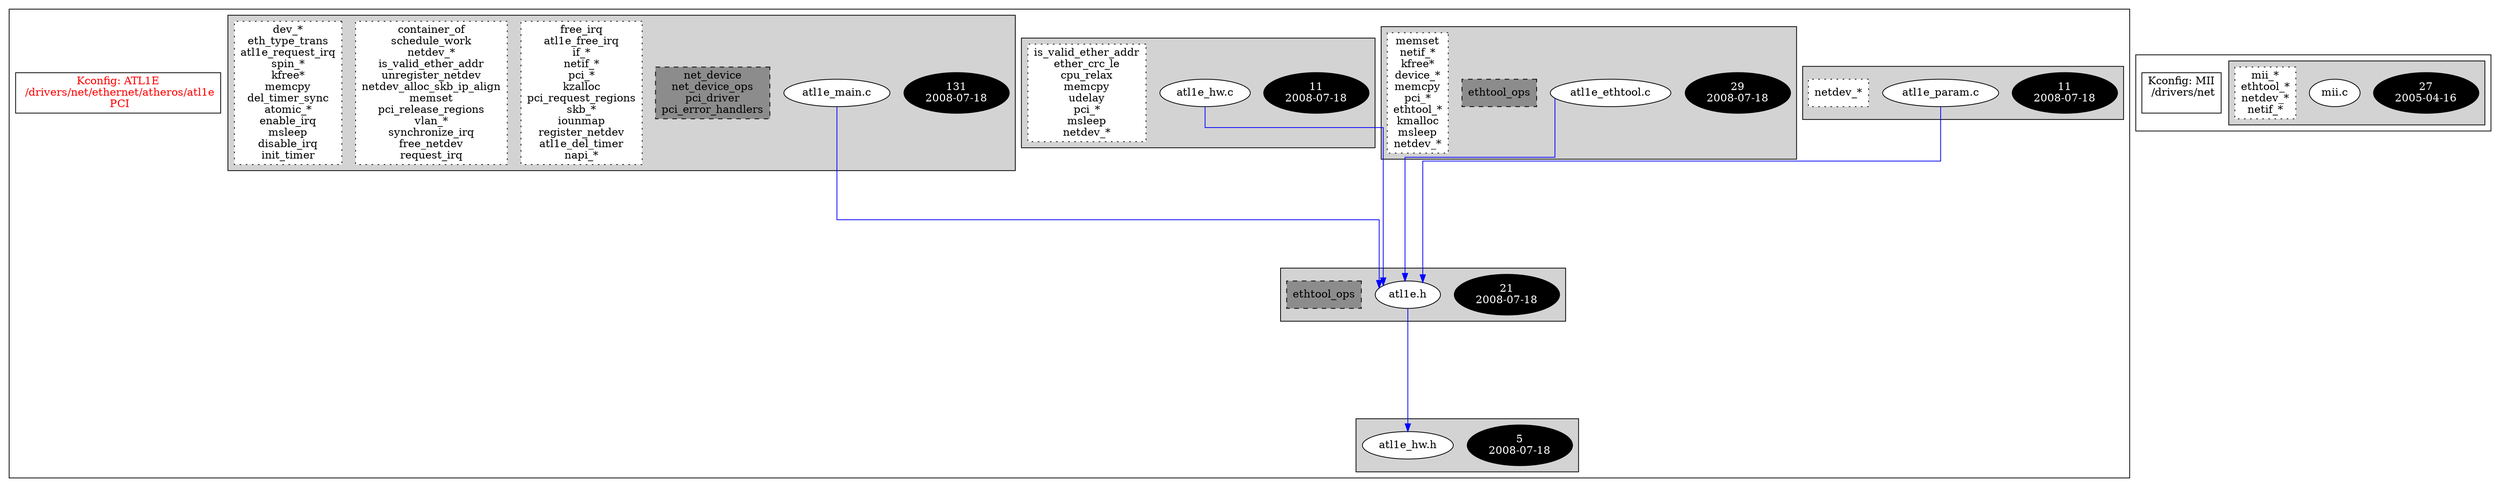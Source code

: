 digraph Driver {
	ranksep=2;
	splines=ortho;
	//Symbol: ATL1E
	subgraph "cluster_ATL1E"{
		subgraph "cluster_atl1e_param.c" {
			style=filled
			"commit_atl1e_param.c" [style=filled, fillcolor=black, fontcolor=white, label="11\n2008-07-18"];
			"atl1e_param.c" [style=filled, fillcolor=white, fontcolor=black, label="atl1e_param.c\n"];
			"funccall0-atl1e_param.c" [style="filled,dotted" shape=box, fillcolor=white, fontcolor=black, label="netdev_*\n"];
		}
		subgraph "cluster_atl1e_ethtool.c" {
			style=filled
			"commit_atl1e_ethtool.c" [style=filled, fillcolor=black, fontcolor=white, label="29\n2008-07-18"];
			"atl1e_ethtool.c" [style=filled, fillcolor=white, fontcolor=black, label="atl1e_ethtool.c\n"];
			"structs-atl1e_ethtool.c" [style="filled,dashed" shape=box, fillcolor=grey55, fontcolor=black, label="ethtool_ops\n"];
			"funccall0-atl1e_ethtool.c" [style="filled,dotted" shape=box, fillcolor=white, fontcolor=black, label="memset\nnetif_*\nkfree*\ndevice_*\nmemcpy\npci_*\nethtool_*\nkmalloc\nmsleep\nnetdev_*\n"];
		}
		subgraph "cluster_atl1e_hw.h" {
			style=filled
			"commit_atl1e_hw.h" [style=filled, fillcolor=black, fontcolor=white, label="5\n2008-07-18"];
			"atl1e_hw.h" [style=filled, fillcolor=white, fontcolor=black, label="atl1e_hw.h\n"];
		}
		subgraph "cluster_atl1e_hw.c" {
			style=filled
			"commit_atl1e_hw.c" [style=filled, fillcolor=black, fontcolor=white, label="11\n2008-07-18"];
			"atl1e_hw.c" [style=filled, fillcolor=white, fontcolor=black, label="atl1e_hw.c\n"];
			"funccall0-atl1e_hw.c" [style="filled,dotted" shape=box, fillcolor=white, fontcolor=black, label="is_valid_ether_addr\nether_crc_le\ncpu_relax\nmemcpy\nudelay\npci_*\nmsleep\nnetdev_*\n"];
		}
		subgraph "cluster_atl1e_main.c" {
			style=filled
			"commit_atl1e_main.c" [style=filled, fillcolor=black, fontcolor=white, label="131\n2008-07-18"];
			"atl1e_main.c" [style=filled, fillcolor=white, fontcolor=black, label="atl1e_main.c\n"];
			"structs-atl1e_main.c" [style="filled,dashed" shape=box, fillcolor=grey55, fontcolor=black, label="net_device\nnet_device_ops\npci_driver\npci_error_handlers\n"];
			"funccall3-atl1e_main.c" [style="filled,dotted" shape=box, fillcolor=white, fontcolor=black, label="free_irq\natl1e_free_irq\nif_*\nnetif_*\npci_*\nkzalloc\npci_request_regions\nskb_*\niounmap\nregister_netdev\natl1e_del_timer\nnapi_*\n"];
			"funccall2-atl1e_main.c" [style="filled,dotted" shape=box, fillcolor=white, fontcolor=black, label="container_of\nschedule_work\nnetdev_*\nis_valid_ether_addr\nunregister_netdev\nnetdev_alloc_skb_ip_align\nmemset\npci_release_regions\nvlan_*\nsynchronize_irq\nfree_netdev\nrequest_irq\n"];
			"funccall1-atl1e_main.c" [style="filled,dotted" shape=box, fillcolor=white, fontcolor=black, label="dev_*\neth_type_trans\natl1e_request_irq\nspin_*\nkfree*\nmemcpy\ndel_timer_sync\natomic_*\nenable_irq\nmsleep\ndisable_irq\ninit_timer\n"];
		}
		subgraph "cluster_atl1e.h" {
			style=filled
			"commit_atl1e.h" [style=filled, fillcolor=black, fontcolor=white, label="21\n2008-07-18"];
			"atl1e.h" [style=filled, fillcolor=white, fontcolor=black, label="atl1e.h\n"];
			"structs-atl1e.h" [style="filled,dashed" shape=box, fillcolor=grey55, fontcolor=black, label="ethtool_ops\n"];
		}
		"K:ATL1E" [label="Kconfig: ATL1E\n /drivers/net/ethernet/atheros/atl1e\n  PCI ", shape=box, fontcolor=red];
	}
	//Symbol: MII
	subgraph "cluster_MII"{
		subgraph "cluster_mii.c" {
			style=filled
			"commit_mii.c" [style=filled, fillcolor=black, fontcolor=white, label="27\n2005-04-16"];
			"mii.c" [style=filled, fillcolor=white, fontcolor=black, label="mii.c\n"];
			"funccall0-mii.c" [style="filled,dotted" shape=box, fillcolor=white, fontcolor=black, label="mii_*\nethtool_*\nnetdev_*\nnetif_*\n"];
		}
		"K:MII" [label="Kconfig: MII\n /drivers/net\n ", shape=box];
	}
"atl1e_param.c" -> "atl1e.h"[color=blue];
"atl1e_ethtool.c" -> "atl1e.h"[color=blue];
"atl1e_hw.c" -> "atl1e.h"[color=blue];
"atl1e_main.c" -> "atl1e.h"[color=blue];
"atl1e.h" -> "atl1e_hw.h"[color=blue];
}

